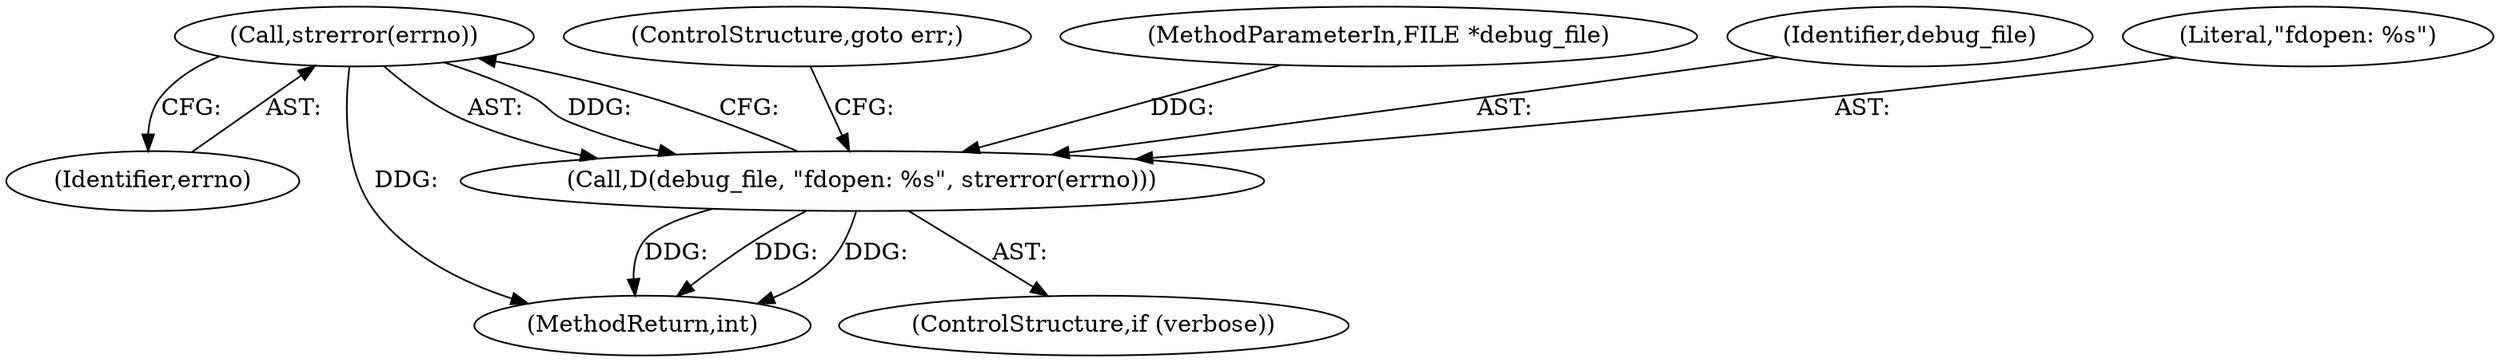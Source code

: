 digraph "0_pam-u2f_18b1914e32b74ff52000f10e97067e841e5fff62_1@API" {
"1000293" [label="(Call,strerror(errno))"];
"1000290" [label="(Call,D(debug_file, \"fdopen: %s\", strerror(errno)))"];
"1000288" [label="(ControlStructure,if (verbose))"];
"1000295" [label="(ControlStructure,goto err;)"];
"1000108" [label="(MethodParameterIn,FILE *debug_file)"];
"1000293" [label="(Call,strerror(errno))"];
"1000291" [label="(Identifier,debug_file)"];
"1000292" [label="(Literal,\"fdopen: %s\")"];
"1000290" [label="(Call,D(debug_file, \"fdopen: %s\", strerror(errno)))"];
"1000732" [label="(MethodReturn,int)"];
"1000294" [label="(Identifier,errno)"];
"1000293" -> "1000290"  [label="AST: "];
"1000293" -> "1000294"  [label="CFG: "];
"1000294" -> "1000293"  [label="AST: "];
"1000290" -> "1000293"  [label="CFG: "];
"1000293" -> "1000732"  [label="DDG: "];
"1000293" -> "1000290"  [label="DDG: "];
"1000290" -> "1000288"  [label="AST: "];
"1000291" -> "1000290"  [label="AST: "];
"1000292" -> "1000290"  [label="AST: "];
"1000295" -> "1000290"  [label="CFG: "];
"1000290" -> "1000732"  [label="DDG: "];
"1000290" -> "1000732"  [label="DDG: "];
"1000290" -> "1000732"  [label="DDG: "];
"1000108" -> "1000290"  [label="DDG: "];
}
